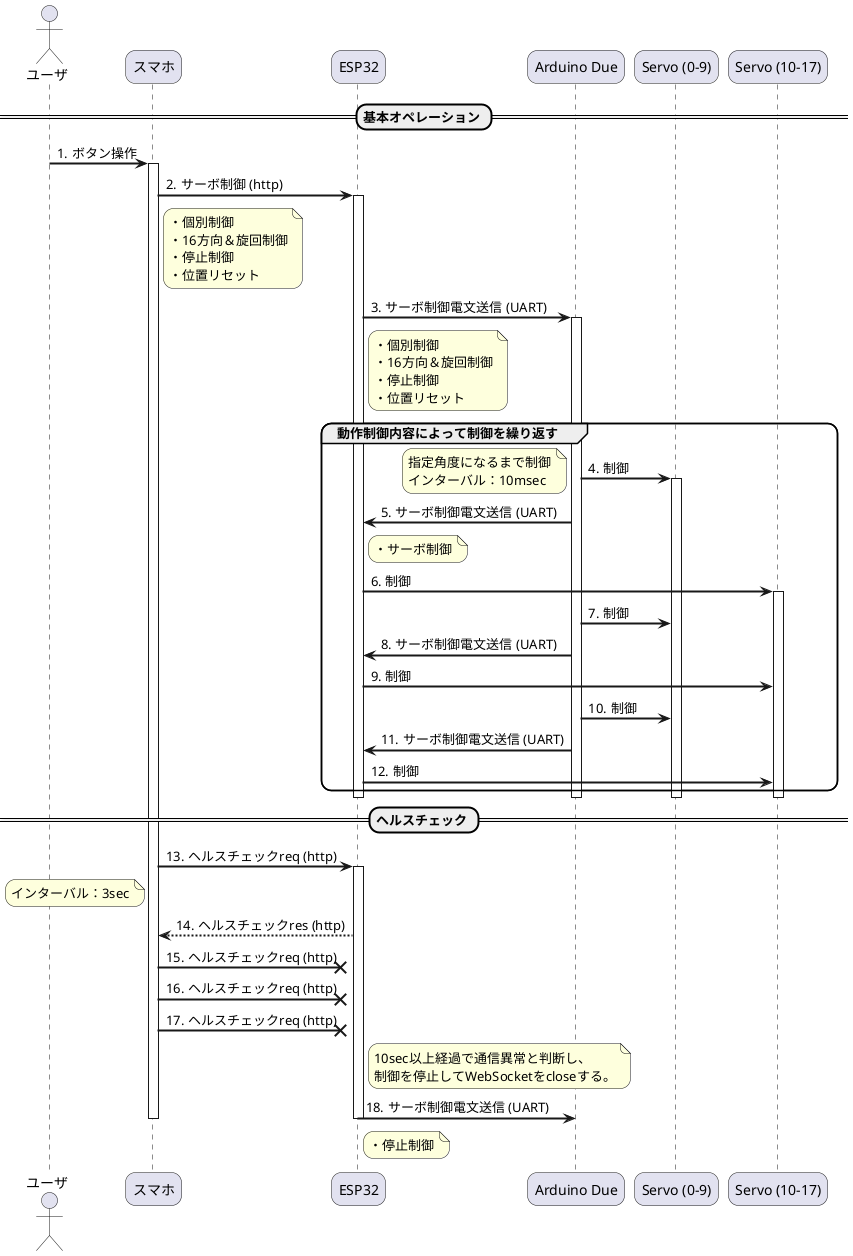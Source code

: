 @startuml
skinparam sequenceArrowThickness 2
skinparam roundcorner 20
'skinparam maxmessagesize 120
autonumber 1 1 "###."

actor ユーザ as User
participant "スマホ" as Term
participant "ESP32" as Esp
participant "Arduino Due" as Arduino
participant "Servo (0-9)" as Servo1
participant "Servo (10-17)" as Servo2

== 基本オペレーション ==
User -> Term: ボタン操作
activate Term

Term -> Esp: サーボ制御 (http)
note right of Term
・個別制御
・16方向＆旋回制御
・停止制御
・位置リセット
end note
activate Esp

Esp -> Arduino: サーボ制御電文送信 (UART)
note right of Esp
・個別制御
・16方向＆旋回制御
・停止制御
・位置リセット
end note
activate Arduino

group 動作制御内容によって制御を繰り返す
Arduino -> Servo1: 制御
note left
指定角度になるまで制御
インターバル：10msec
end note
activate Servo1
Arduino -> Esp: サーボ制御電文送信 (UART)
note right of Esp
・サーボ制御
end note
Esp -> Servo2: 制御
activate Servo2
Arduino -> Servo1: 制御
Arduino -> Esp: サーボ制御電文送信 (UART)
Esp -> Servo2: 制御
Arduino -> Servo1: 制御
Arduino -> Esp: サーボ制御電文送信 (UART)
Esp -> Servo2: 制御
end
deactivate Servo2
deactivate Servo1
deactivate Arduino
deactivate Esp

== ヘルスチェック ==
Term -> Esp: ヘルスチェックreq (http)
activate Esp
note left of Term
インターバル：3sec
endnote
Esp --> Term: ヘルスチェックres (http)

Term ->x Esp: ヘルスチェックreq (http)
Term ->x Esp: ヘルスチェックreq (http)
Term ->x Esp: ヘルスチェックreq (http)
note right of Esp
10sec以上経過で通信異常と判断し、
制御を停止してWebSocketをcloseする。
endnote
Esp -> Arduino: サーボ制御電文送信 (UART)
note right of Esp
・停止制御
end note
deactivate Term
deactivate Esp

@enduml